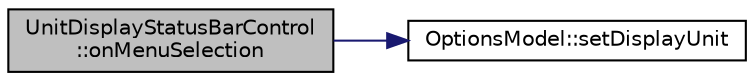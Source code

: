 digraph "UnitDisplayStatusBarControl::onMenuSelection"
{
  edge [fontname="Helvetica",fontsize="10",labelfontname="Helvetica",labelfontsize="10"];
  node [fontname="Helvetica",fontsize="10",shape=record];
  rankdir="LR";
  Node22 [label="UnitDisplayStatusBarControl\l::onMenuSelection",height=0.2,width=0.4,color="black", fillcolor="grey75", style="filled", fontcolor="black"];
  Node22 -> Node23 [color="midnightblue",fontsize="10",style="solid",fontname="Helvetica"];
  Node23 [label="OptionsModel::setDisplayUnit",height=0.2,width=0.4,color="black", fillcolor="white", style="filled",URL="$class_options_model.html#a42efacc748130848acc20247a7ed4617",tooltip="Updates current unit in memory, settings and emits displayUnitChanged(newUnit) signal. "];
}
